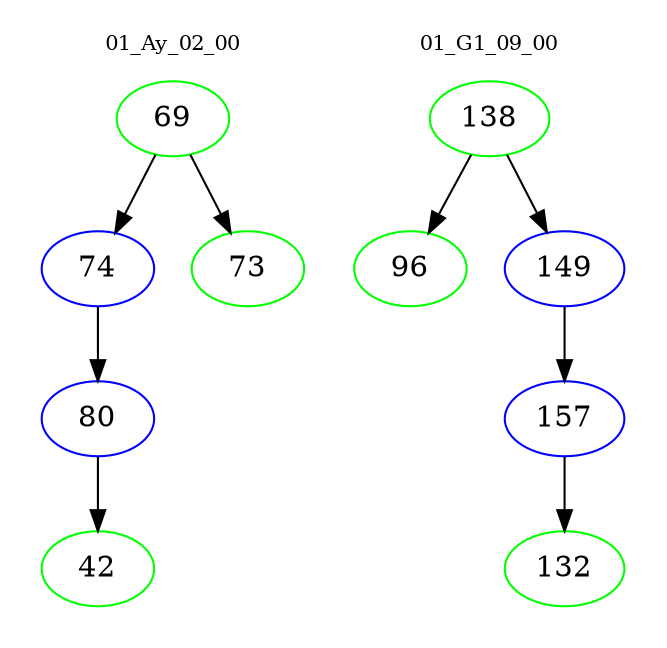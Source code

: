 digraph{
subgraph cluster_0 {
color = white
label = "01_Ay_02_00";
fontsize=10;
T0_69 [label="69", color="green"]
T0_69 -> T0_74 [color="black"]
T0_74 [label="74", color="blue"]
T0_74 -> T0_80 [color="black"]
T0_80 [label="80", color="blue"]
T0_80 -> T0_42 [color="black"]
T0_42 [label="42", color="green"]
T0_69 -> T0_73 [color="black"]
T0_73 [label="73", color="green"]
}
subgraph cluster_1 {
color = white
label = "01_G1_09_00";
fontsize=10;
T1_138 [label="138", color="green"]
T1_138 -> T1_96 [color="black"]
T1_96 [label="96", color="green"]
T1_138 -> T1_149 [color="black"]
T1_149 [label="149", color="blue"]
T1_149 -> T1_157 [color="black"]
T1_157 [label="157", color="blue"]
T1_157 -> T1_132 [color="black"]
T1_132 [label="132", color="green"]
}
}
